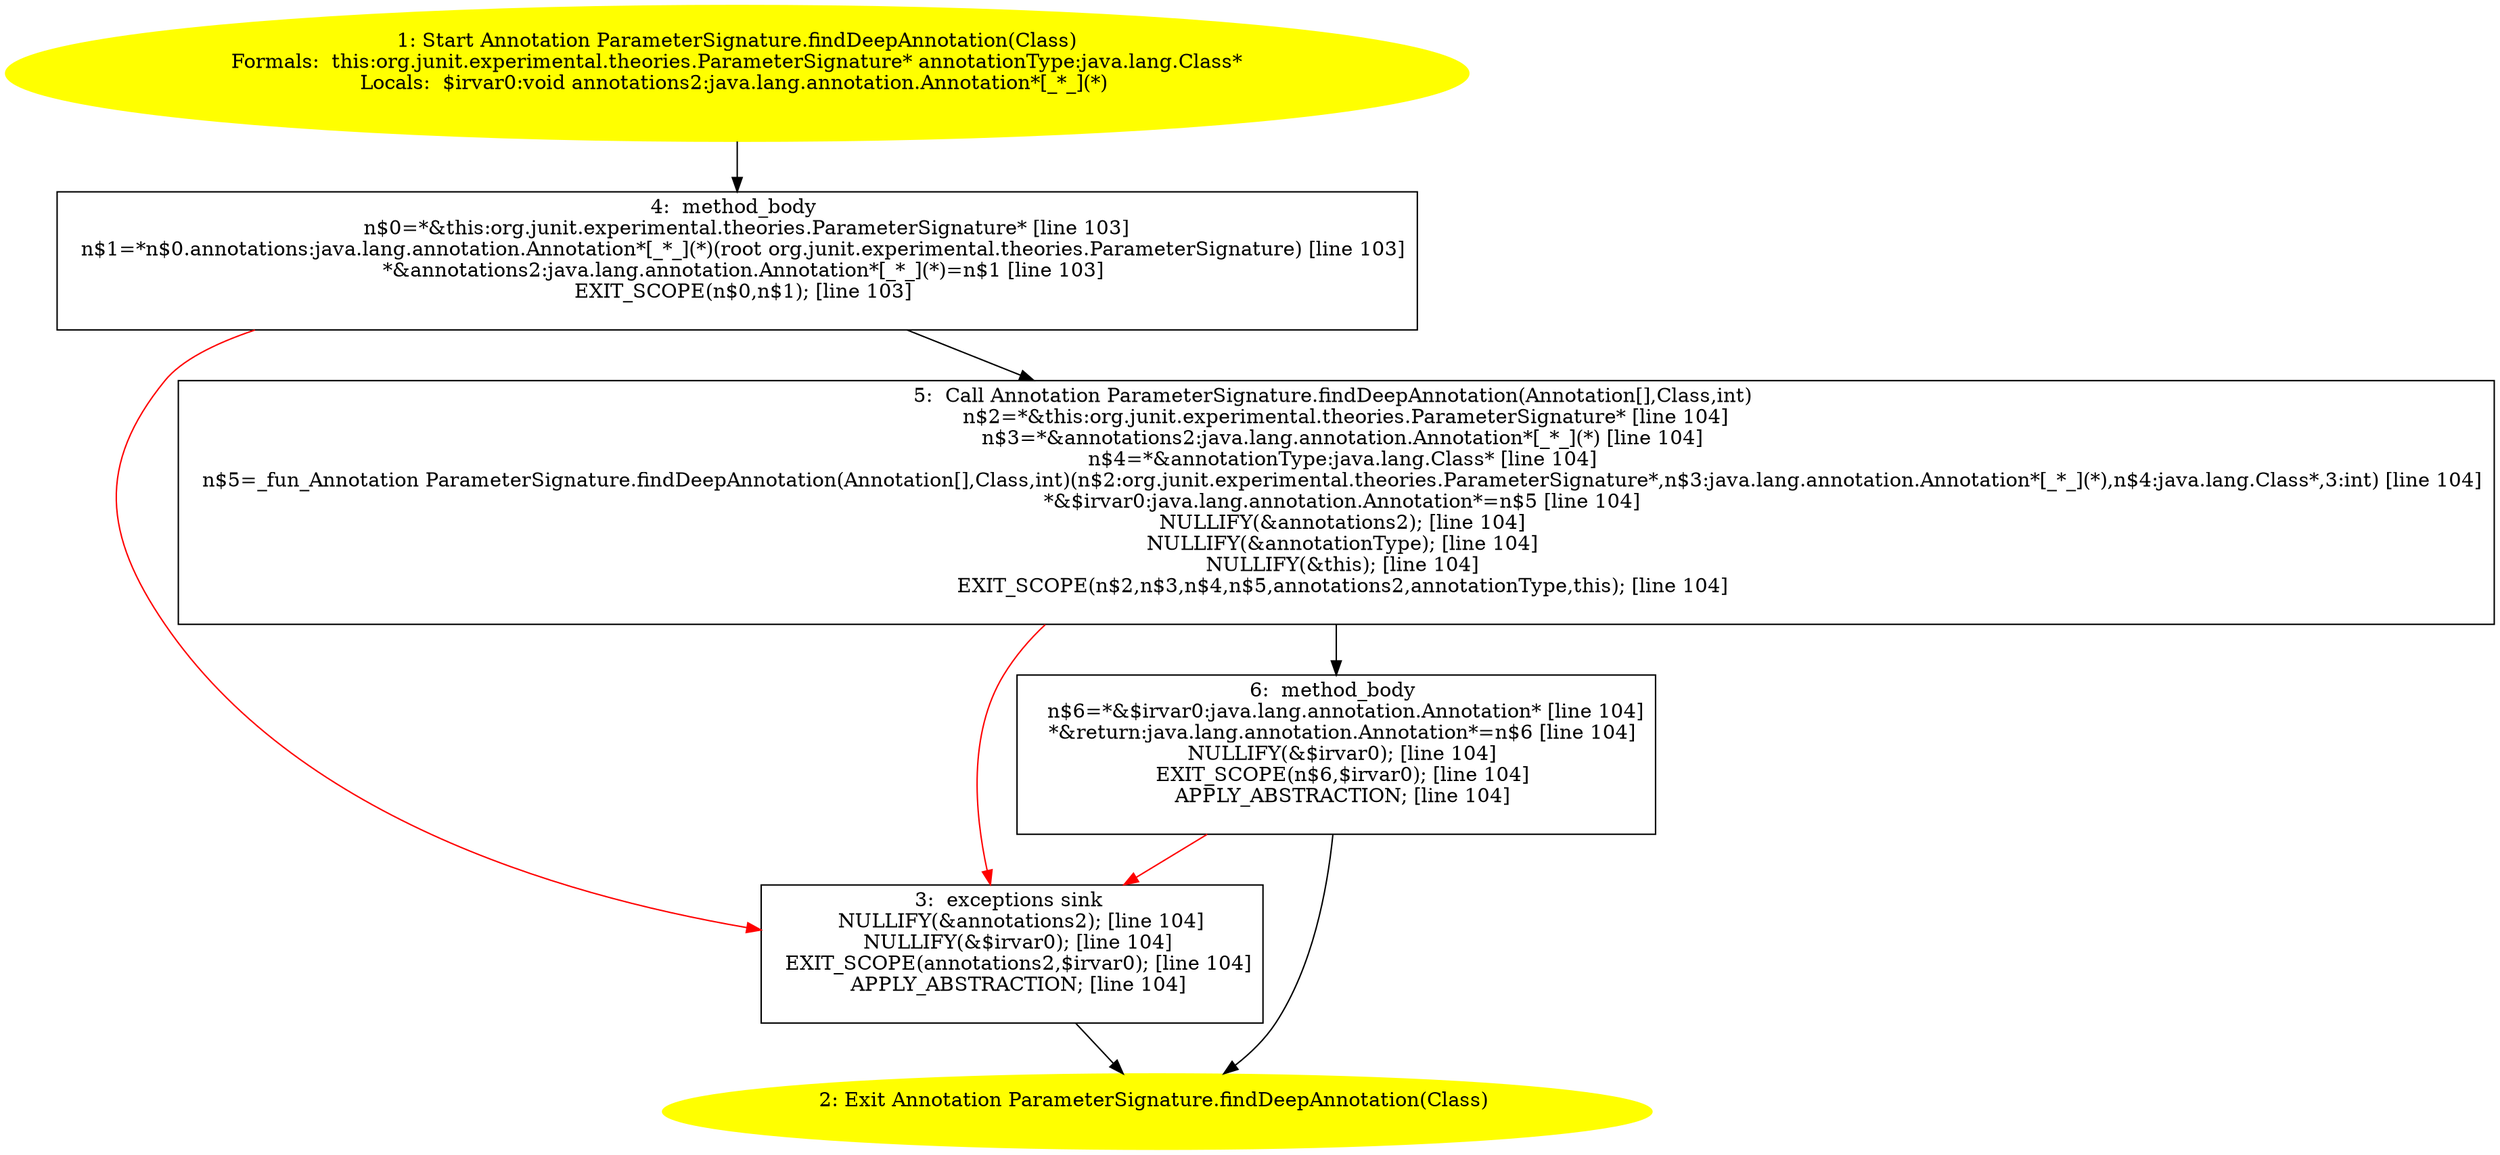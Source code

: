 /* @generated */
digraph cfg {
"org.junit.experimental.theories.ParameterSignature.findDeepAnnotation(java.lang.Class):java.lang.ann.58478cb5b496219a23d053f0a3265967_1" [label="1: Start Annotation ParameterSignature.findDeepAnnotation(Class)\nFormals:  this:org.junit.experimental.theories.ParameterSignature* annotationType:java.lang.Class*\nLocals:  $irvar0:void annotations2:java.lang.annotation.Annotation*[_*_](*) \n  " color=yellow style=filled]
	

	 "org.junit.experimental.theories.ParameterSignature.findDeepAnnotation(java.lang.Class):java.lang.ann.58478cb5b496219a23d053f0a3265967_1" -> "org.junit.experimental.theories.ParameterSignature.findDeepAnnotation(java.lang.Class):java.lang.ann.58478cb5b496219a23d053f0a3265967_4" ;
"org.junit.experimental.theories.ParameterSignature.findDeepAnnotation(java.lang.Class):java.lang.ann.58478cb5b496219a23d053f0a3265967_2" [label="2: Exit Annotation ParameterSignature.findDeepAnnotation(Class) \n  " color=yellow style=filled]
	

"org.junit.experimental.theories.ParameterSignature.findDeepAnnotation(java.lang.Class):java.lang.ann.58478cb5b496219a23d053f0a3265967_3" [label="3:  exceptions sink \n   NULLIFY(&annotations2); [line 104]\n  NULLIFY(&$irvar0); [line 104]\n  EXIT_SCOPE(annotations2,$irvar0); [line 104]\n  APPLY_ABSTRACTION; [line 104]\n " shape="box"]
	

	 "org.junit.experimental.theories.ParameterSignature.findDeepAnnotation(java.lang.Class):java.lang.ann.58478cb5b496219a23d053f0a3265967_3" -> "org.junit.experimental.theories.ParameterSignature.findDeepAnnotation(java.lang.Class):java.lang.ann.58478cb5b496219a23d053f0a3265967_2" ;
"org.junit.experimental.theories.ParameterSignature.findDeepAnnotation(java.lang.Class):java.lang.ann.58478cb5b496219a23d053f0a3265967_4" [label="4:  method_body \n   n$0=*&this:org.junit.experimental.theories.ParameterSignature* [line 103]\n  n$1=*n$0.annotations:java.lang.annotation.Annotation*[_*_](*)(root org.junit.experimental.theories.ParameterSignature) [line 103]\n  *&annotations2:java.lang.annotation.Annotation*[_*_](*)=n$1 [line 103]\n  EXIT_SCOPE(n$0,n$1); [line 103]\n " shape="box"]
	

	 "org.junit.experimental.theories.ParameterSignature.findDeepAnnotation(java.lang.Class):java.lang.ann.58478cb5b496219a23d053f0a3265967_4" -> "org.junit.experimental.theories.ParameterSignature.findDeepAnnotation(java.lang.Class):java.lang.ann.58478cb5b496219a23d053f0a3265967_5" ;
	 "org.junit.experimental.theories.ParameterSignature.findDeepAnnotation(java.lang.Class):java.lang.ann.58478cb5b496219a23d053f0a3265967_4" -> "org.junit.experimental.theories.ParameterSignature.findDeepAnnotation(java.lang.Class):java.lang.ann.58478cb5b496219a23d053f0a3265967_3" [color="red" ];
"org.junit.experimental.theories.ParameterSignature.findDeepAnnotation(java.lang.Class):java.lang.ann.58478cb5b496219a23d053f0a3265967_5" [label="5:  Call Annotation ParameterSignature.findDeepAnnotation(Annotation[],Class,int) \n   n$2=*&this:org.junit.experimental.theories.ParameterSignature* [line 104]\n  n$3=*&annotations2:java.lang.annotation.Annotation*[_*_](*) [line 104]\n  n$4=*&annotationType:java.lang.Class* [line 104]\n  n$5=_fun_Annotation ParameterSignature.findDeepAnnotation(Annotation[],Class,int)(n$2:org.junit.experimental.theories.ParameterSignature*,n$3:java.lang.annotation.Annotation*[_*_](*),n$4:java.lang.Class*,3:int) [line 104]\n  *&$irvar0:java.lang.annotation.Annotation*=n$5 [line 104]\n  NULLIFY(&annotations2); [line 104]\n  NULLIFY(&annotationType); [line 104]\n  NULLIFY(&this); [line 104]\n  EXIT_SCOPE(n$2,n$3,n$4,n$5,annotations2,annotationType,this); [line 104]\n " shape="box"]
	

	 "org.junit.experimental.theories.ParameterSignature.findDeepAnnotation(java.lang.Class):java.lang.ann.58478cb5b496219a23d053f0a3265967_5" -> "org.junit.experimental.theories.ParameterSignature.findDeepAnnotation(java.lang.Class):java.lang.ann.58478cb5b496219a23d053f0a3265967_6" ;
	 "org.junit.experimental.theories.ParameterSignature.findDeepAnnotation(java.lang.Class):java.lang.ann.58478cb5b496219a23d053f0a3265967_5" -> "org.junit.experimental.theories.ParameterSignature.findDeepAnnotation(java.lang.Class):java.lang.ann.58478cb5b496219a23d053f0a3265967_3" [color="red" ];
"org.junit.experimental.theories.ParameterSignature.findDeepAnnotation(java.lang.Class):java.lang.ann.58478cb5b496219a23d053f0a3265967_6" [label="6:  method_body \n   n$6=*&$irvar0:java.lang.annotation.Annotation* [line 104]\n  *&return:java.lang.annotation.Annotation*=n$6 [line 104]\n  NULLIFY(&$irvar0); [line 104]\n  EXIT_SCOPE(n$6,$irvar0); [line 104]\n  APPLY_ABSTRACTION; [line 104]\n " shape="box"]
	

	 "org.junit.experimental.theories.ParameterSignature.findDeepAnnotation(java.lang.Class):java.lang.ann.58478cb5b496219a23d053f0a3265967_6" -> "org.junit.experimental.theories.ParameterSignature.findDeepAnnotation(java.lang.Class):java.lang.ann.58478cb5b496219a23d053f0a3265967_2" ;
	 "org.junit.experimental.theories.ParameterSignature.findDeepAnnotation(java.lang.Class):java.lang.ann.58478cb5b496219a23d053f0a3265967_6" -> "org.junit.experimental.theories.ParameterSignature.findDeepAnnotation(java.lang.Class):java.lang.ann.58478cb5b496219a23d053f0a3265967_3" [color="red" ];
}

